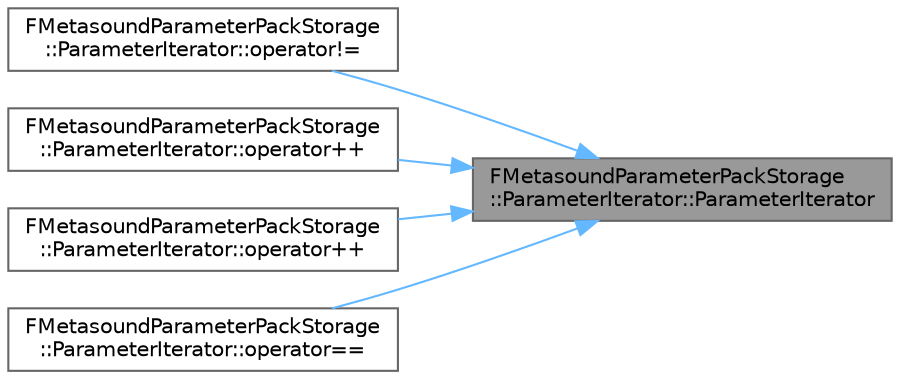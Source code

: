 digraph "FMetasoundParameterPackStorage::ParameterIterator::ParameterIterator"
{
 // INTERACTIVE_SVG=YES
 // LATEX_PDF_SIZE
  bgcolor="transparent";
  edge [fontname=Helvetica,fontsize=10,labelfontname=Helvetica,labelfontsize=10];
  node [fontname=Helvetica,fontsize=10,shape=box,height=0.2,width=0.4];
  rankdir="RL";
  Node1 [id="Node000001",label="FMetasoundParameterPackStorage\l::ParameterIterator::ParameterIterator",height=0.2,width=0.4,color="gray40", fillcolor="grey60", style="filled", fontcolor="black",tooltip=" "];
  Node1 -> Node2 [id="edge1_Node000001_Node000002",dir="back",color="steelblue1",style="solid",tooltip=" "];
  Node2 [id="Node000002",label="FMetasoundParameterPackStorage\l::ParameterIterator::operator!=",height=0.2,width=0.4,color="grey40", fillcolor="white", style="filled",URL="$d6/df5/structFMetasoundParameterPackStorage_1_1ParameterIterator.html#a17c22badcd1a4d65c359d0e04022a270",tooltip=" "];
  Node1 -> Node3 [id="edge2_Node000001_Node000003",dir="back",color="steelblue1",style="solid",tooltip=" "];
  Node3 [id="Node000003",label="FMetasoundParameterPackStorage\l::ParameterIterator::operator++",height=0.2,width=0.4,color="grey40", fillcolor="white", style="filled",URL="$d6/df5/structFMetasoundParameterPackStorage_1_1ParameterIterator.html#a6d8c8a4f7c1669c22ffb91eb872e3a23",tooltip=" "];
  Node1 -> Node4 [id="edge3_Node000001_Node000004",dir="back",color="steelblue1",style="solid",tooltip=" "];
  Node4 [id="Node000004",label="FMetasoundParameterPackStorage\l::ParameterIterator::operator++",height=0.2,width=0.4,color="grey40", fillcolor="white", style="filled",URL="$d6/df5/structFMetasoundParameterPackStorage_1_1ParameterIterator.html#a7f2ceb9948b5e4799a5458290cc1c7e7",tooltip=" "];
  Node1 -> Node5 [id="edge4_Node000001_Node000005",dir="back",color="steelblue1",style="solid",tooltip=" "];
  Node5 [id="Node000005",label="FMetasoundParameterPackStorage\l::ParameterIterator::operator==",height=0.2,width=0.4,color="grey40", fillcolor="white", style="filled",URL="$d6/df5/structFMetasoundParameterPackStorage_1_1ParameterIterator.html#a35f238b8753ae16493f6db2f39ce4efb",tooltip=" "];
}

